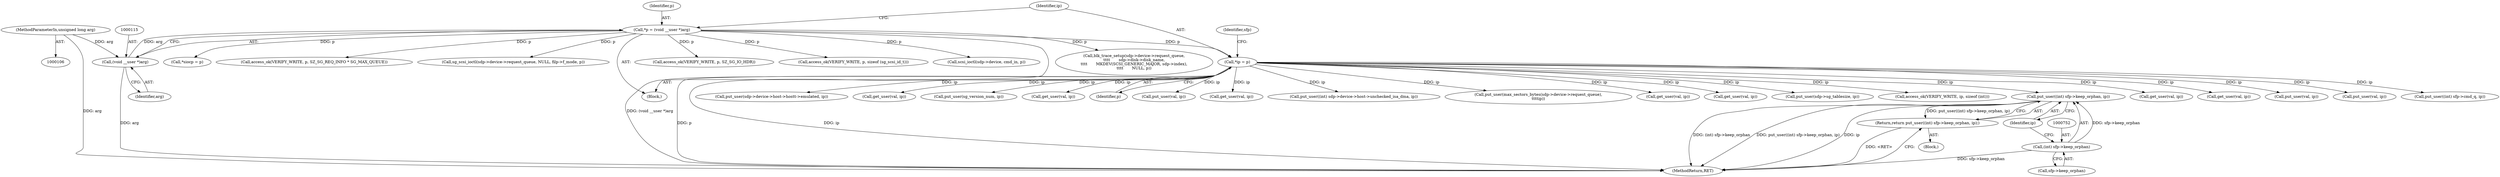 digraph "0_linux_3e0097499839e0fe3af380410eababe5a47c4cf9_0@pointer" {
"1000750" [label="(Call,put_user((int) sfp->keep_orphan, ip))"];
"1000751" [label="(Call,(int) sfp->keep_orphan)"];
"1000118" [label="(Call,*ip = p)"];
"1000112" [label="(Call,*p = (void __user *)arg)"];
"1000114" [label="(Call,(void __user *)arg)"];
"1000109" [label="(MethodParameterIn,unsigned long arg)"];
"1000749" [label="(Return,return put_user((int) sfp->keep_orphan, ip);)"];
"1000116" [label="(Identifier,arg)"];
"1000753" [label="(Call,sfp->keep_orphan)"];
"1000971" [label="(Call,blk_trace_setup(sdp->device->request_queue,\n\t\t\t\t       sdp->disk->disk_name,\n\t\t\t\t       MKDEV(SCSI_GENERIC_MAJOR, sdp->index),\n\t\t\t\t       NULL, p))"];
"1000734" [label="(Call,get_user(val, ip))"];
"1000906" [label="(Call,*siocp = p)"];
"1000610" [label="(Call,get_user(val, ip))"];
"1000756" [label="(Identifier,ip)"];
"1000114" [label="(Call,(void __user *)arg)"];
"1000801" [label="(Call,put_user(val, ip))"];
"1000597" [label="(Call,put_user(val, ip))"];
"1000118" [label="(Call,*ip = p)"];
"1000750" [label="(Call,put_user((int) sfp->keep_orphan, ip))"];
"1000724" [label="(Call,put_user((int) sfp->cmd_q, ip))"];
"1000877" [label="(Call,put_user(sdp->device->host->hostt->emulated, ip))"];
"1000492" [label="(Call,get_user(val, ip))"];
"1000788" [label="(Call,put_user(sg_version_num, ip))"];
"1000760" [label="(Call,get_user(val, ip))"];
"1000807" [label="(Call,access_ok(VERIFY_WRITE, p, SZ_SG_REQ_INFO * SG_MAX_QUEUE))"];
"1000929" [label="(Call,sg_scsi_ioctl(sdp->device->request_queue, NULL, filp->f_mode, p))"];
"1000119" [label="(Identifier,ip)"];
"1000120" [label="(Identifier,p)"];
"1000110" [label="(Block,)"];
"1000699" [label="(Call,put_user(val, ip))"];
"1001060" [label="(MethodReturn,RET)"];
"1000943" [label="(Call,get_user(val, ip))"];
"1000189" [label="(Call,access_ok(VERIFY_WRITE, p, SZ_SG_IO_HDR))"];
"1000112" [label="(Call,*p = (void __user *)arg)"];
"1000749" [label="(Return,return put_user((int) sfp->keep_orphan, ip);)"];
"1000346" [label="(Call,put_user((int) sdp->device->host->unchecked_isa_dma, ip))"];
"1000961" [label="(Call,put_user(max_sectors_bytes(sdp->device->request_queue),\n\t\t\t\tip))"];
"1000113" [label="(Identifier,p)"];
"1000287" [label="(Call,get_user(val, ip))"];
"1000132" [label="(Identifier,sfp)"];
"1000705" [label="(Call,get_user(val, ip))"];
"1000109" [label="(MethodParameterIn,unsigned long arg)"];
"1000360" [label="(Call,access_ok(VERIFY_WRITE, p, sizeof (sg_scsi_id_t)))"];
"1001054" [label="(Call,scsi_ioctl(sdp->device, cmd_in, p))"];
"1000602" [label="(Call,put_user(sdp->sg_tablesize, ip))"];
"1000167" [label="(Block,)"];
"1000512" [label="(Call,access_ok(VERIFY_WRITE, ip, sizeof (int)))"];
"1000751" [label="(Call,(int) sfp->keep_orphan)"];
"1000750" -> "1000749"  [label="AST: "];
"1000750" -> "1000756"  [label="CFG: "];
"1000751" -> "1000750"  [label="AST: "];
"1000756" -> "1000750"  [label="AST: "];
"1000749" -> "1000750"  [label="CFG: "];
"1000750" -> "1001060"  [label="DDG: (int) sfp->keep_orphan"];
"1000750" -> "1001060"  [label="DDG: put_user((int) sfp->keep_orphan, ip)"];
"1000750" -> "1001060"  [label="DDG: ip"];
"1000750" -> "1000749"  [label="DDG: put_user((int) sfp->keep_orphan, ip)"];
"1000751" -> "1000750"  [label="DDG: sfp->keep_orphan"];
"1000118" -> "1000750"  [label="DDG: ip"];
"1000751" -> "1000753"  [label="CFG: "];
"1000752" -> "1000751"  [label="AST: "];
"1000753" -> "1000751"  [label="AST: "];
"1000756" -> "1000751"  [label="CFG: "];
"1000751" -> "1001060"  [label="DDG: sfp->keep_orphan"];
"1000118" -> "1000110"  [label="AST: "];
"1000118" -> "1000120"  [label="CFG: "];
"1000119" -> "1000118"  [label="AST: "];
"1000120" -> "1000118"  [label="AST: "];
"1000132" -> "1000118"  [label="CFG: "];
"1000118" -> "1001060"  [label="DDG: p"];
"1000118" -> "1001060"  [label="DDG: ip"];
"1000112" -> "1000118"  [label="DDG: p"];
"1000118" -> "1000287"  [label="DDG: ip"];
"1000118" -> "1000346"  [label="DDG: ip"];
"1000118" -> "1000492"  [label="DDG: ip"];
"1000118" -> "1000512"  [label="DDG: ip"];
"1000118" -> "1000597"  [label="DDG: ip"];
"1000118" -> "1000602"  [label="DDG: ip"];
"1000118" -> "1000610"  [label="DDG: ip"];
"1000118" -> "1000699"  [label="DDG: ip"];
"1000118" -> "1000705"  [label="DDG: ip"];
"1000118" -> "1000724"  [label="DDG: ip"];
"1000118" -> "1000734"  [label="DDG: ip"];
"1000118" -> "1000760"  [label="DDG: ip"];
"1000118" -> "1000788"  [label="DDG: ip"];
"1000118" -> "1000801"  [label="DDG: ip"];
"1000118" -> "1000877"  [label="DDG: ip"];
"1000118" -> "1000943"  [label="DDG: ip"];
"1000118" -> "1000961"  [label="DDG: ip"];
"1000112" -> "1000110"  [label="AST: "];
"1000112" -> "1000114"  [label="CFG: "];
"1000113" -> "1000112"  [label="AST: "];
"1000114" -> "1000112"  [label="AST: "];
"1000119" -> "1000112"  [label="CFG: "];
"1000112" -> "1001060"  [label="DDG: (void __user *)arg"];
"1000114" -> "1000112"  [label="DDG: arg"];
"1000112" -> "1000189"  [label="DDG: p"];
"1000112" -> "1000360"  [label="DDG: p"];
"1000112" -> "1000807"  [label="DDG: p"];
"1000112" -> "1000906"  [label="DDG: p"];
"1000112" -> "1000929"  [label="DDG: p"];
"1000112" -> "1000971"  [label="DDG: p"];
"1000112" -> "1001054"  [label="DDG: p"];
"1000114" -> "1000116"  [label="CFG: "];
"1000115" -> "1000114"  [label="AST: "];
"1000116" -> "1000114"  [label="AST: "];
"1000114" -> "1001060"  [label="DDG: arg"];
"1000109" -> "1000114"  [label="DDG: arg"];
"1000109" -> "1000106"  [label="AST: "];
"1000109" -> "1001060"  [label="DDG: arg"];
"1000749" -> "1000167"  [label="AST: "];
"1001060" -> "1000749"  [label="CFG: "];
"1000749" -> "1001060"  [label="DDG: <RET>"];
}
